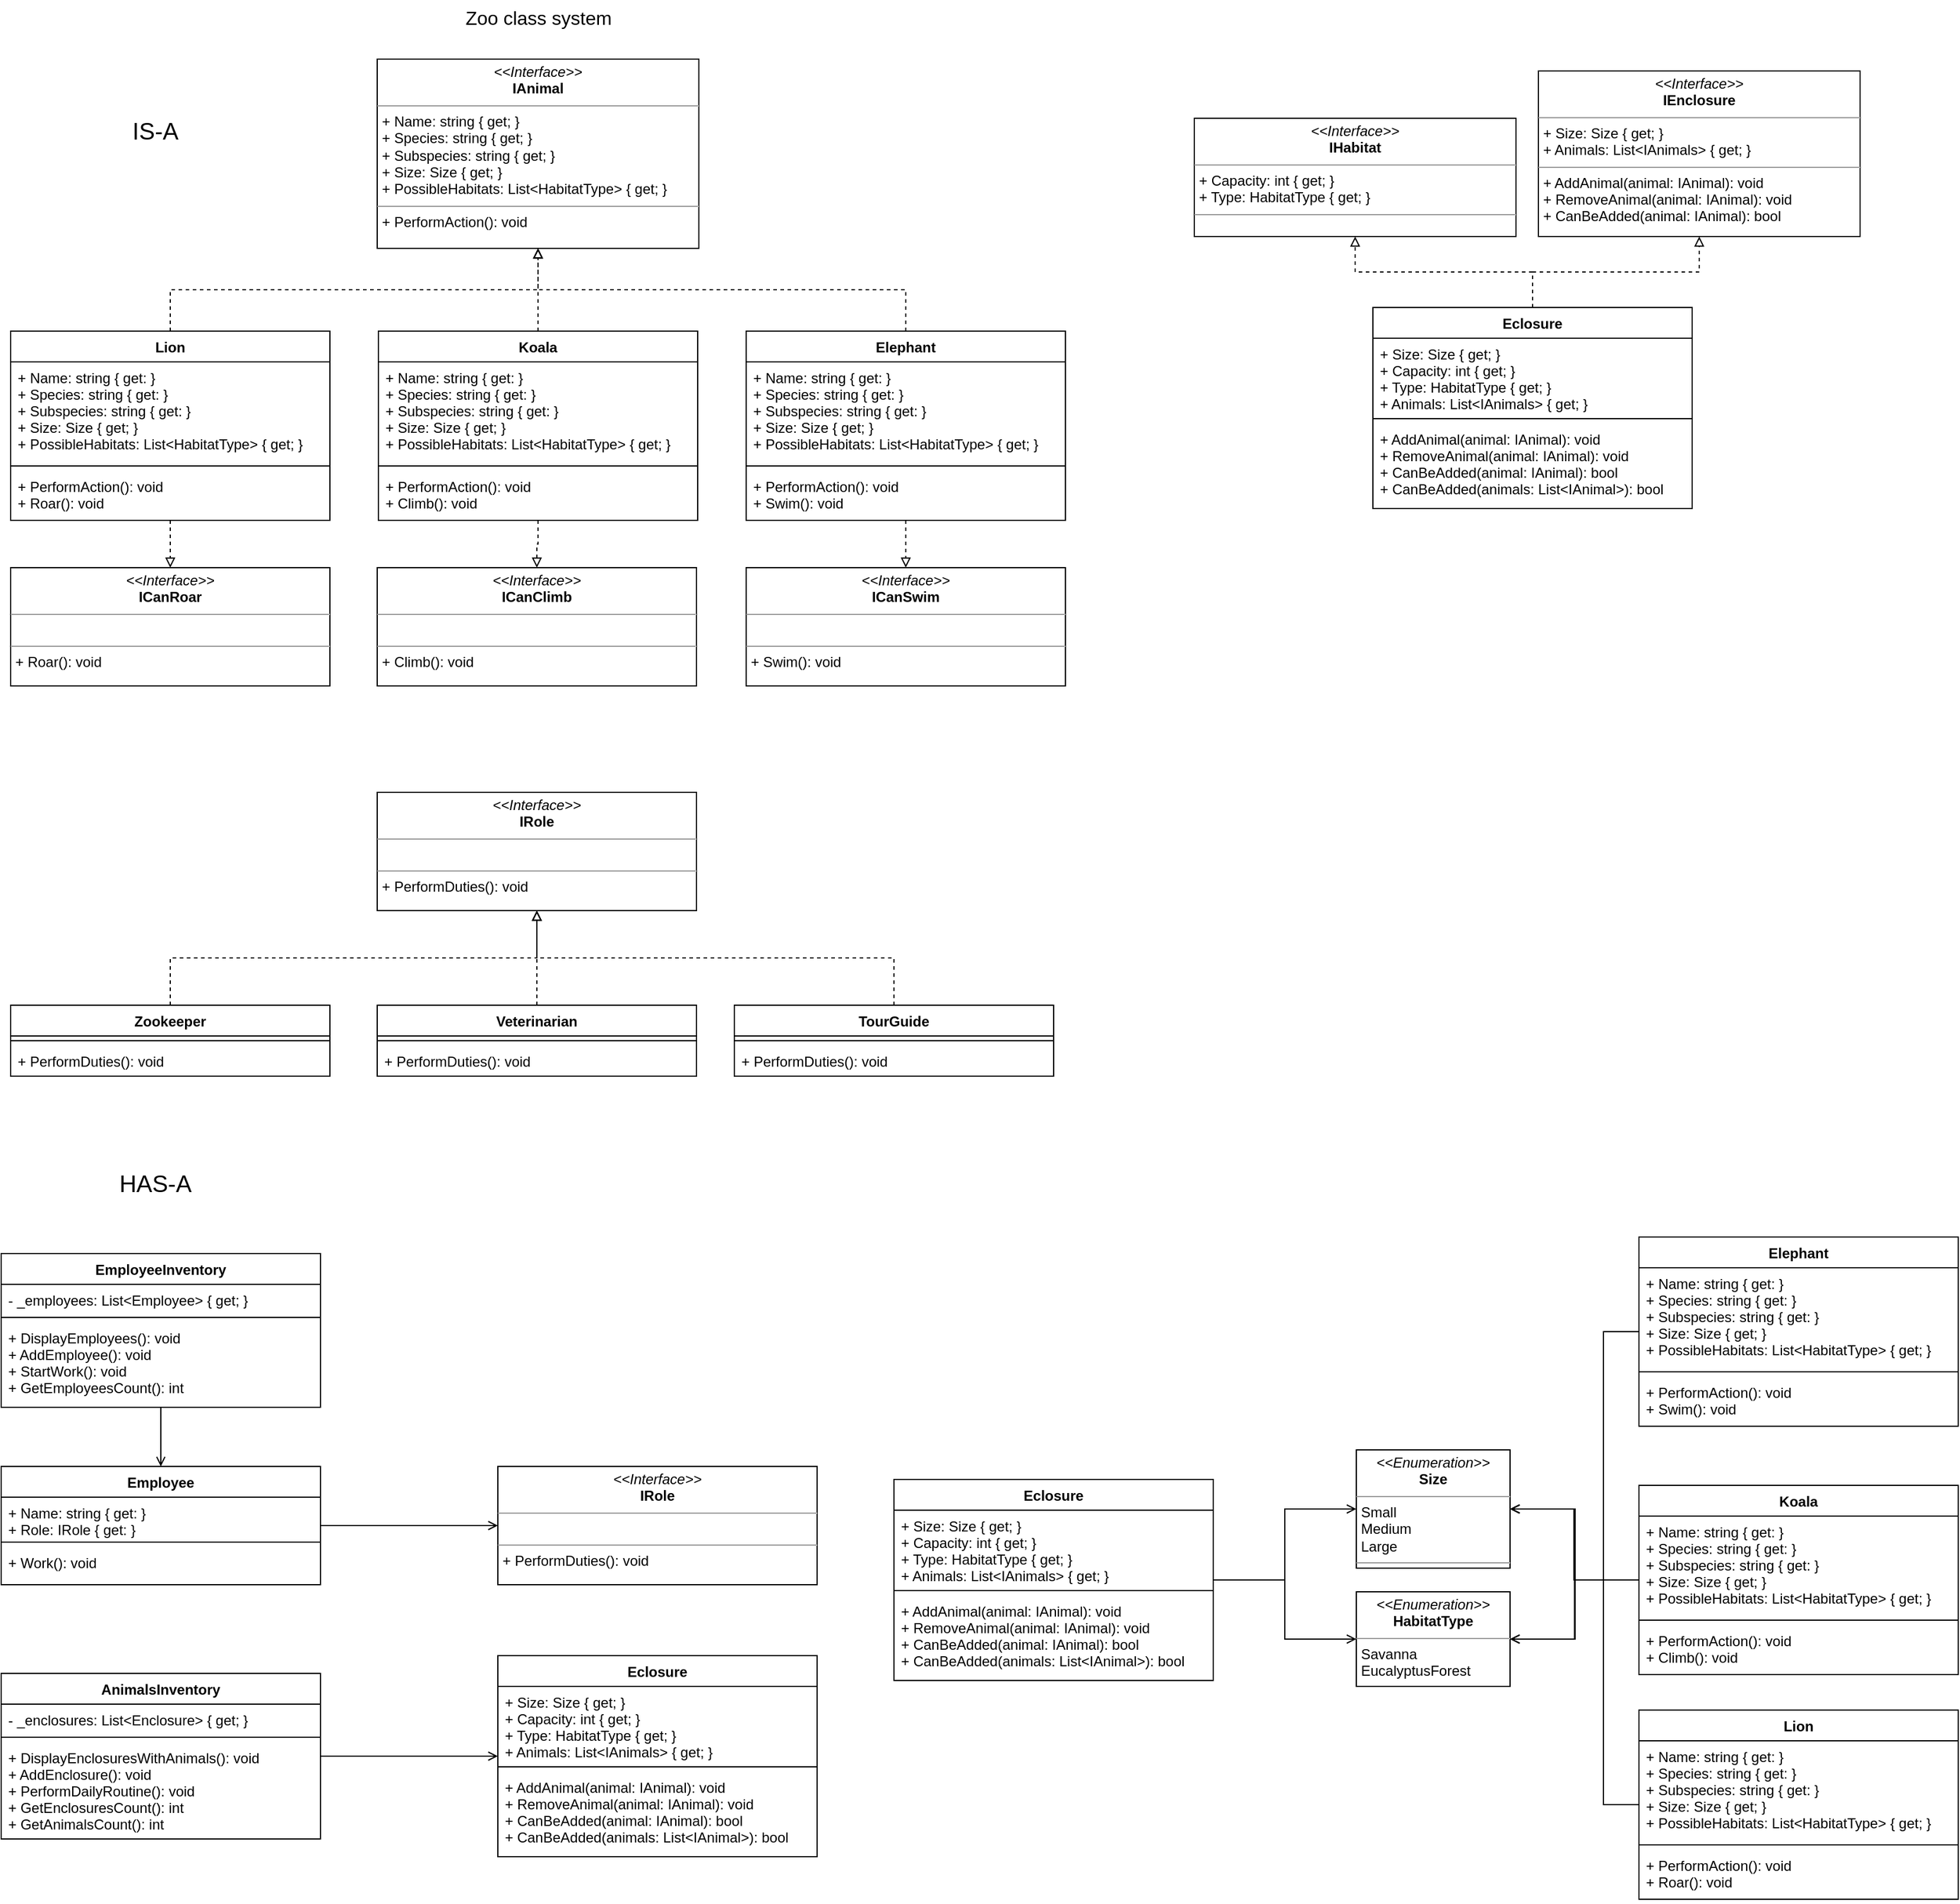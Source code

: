 <mxfile version="26.0.16">
  <diagram id="C5RBs43oDa-KdzZeNtuy" name="Page-1">
    <mxGraphModel dx="3452" dy="1325" grid="1" gridSize="10" guides="1" tooltips="1" connect="1" arrows="1" fold="1" page="1" pageScale="1" pageWidth="827" pageHeight="1169" math="0" shadow="0">
      <root>
        <mxCell id="WIyWlLk6GJQsqaUBKTNV-0" />
        <mxCell id="WIyWlLk6GJQsqaUBKTNV-1" parent="WIyWlLk6GJQsqaUBKTNV-0" />
        <mxCell id="RBNZUZu1qTLcvsmySgoI-0" value="&lt;p style=&quot;margin:0px;margin-top:4px;text-align:center;&quot;&gt;&lt;i&gt;&amp;lt;&amp;lt;Interface&amp;gt;&amp;gt;&lt;/i&gt;&lt;br&gt;&lt;b&gt;IAnimal&lt;/b&gt;&lt;/p&gt;&lt;hr size=&quot;1&quot;&gt;&lt;p style=&quot;margin:0px;margin-left:4px;&quot;&gt;+ Name: string { get; }&lt;br&gt;+ Species: string { get; }&lt;/p&gt;&lt;p style=&quot;margin:0px;margin-left:4px;&quot;&gt;+ Subspecies: string { get; }&lt;/p&gt;&lt;p style=&quot;margin:0px;margin-left:4px;&quot;&gt;+ Size: Size { get; }&lt;/p&gt;&lt;p style=&quot;margin:0px;margin-left:4px;&quot;&gt;+ PossibleHabitats: List&amp;lt;HabitatType&amp;gt; { get; }&lt;/p&gt;&lt;hr size=&quot;1&quot;&gt;&lt;p style=&quot;margin:0px;margin-left:4px;&quot;&gt;+ PerformAction(): void&lt;/p&gt;" style="verticalAlign=top;align=left;overflow=fill;fontSize=12;fontFamily=Helvetica;html=1;" parent="WIyWlLk6GJQsqaUBKTNV-1" vertex="1">
          <mxGeometry x="278" y="120" width="272" height="160" as="geometry" />
        </mxCell>
        <mxCell id="RBNZUZu1qTLcvsmySgoI-1" value="Zoo class system" style="text;html=1;align=center;verticalAlign=middle;resizable=0;points=[];autosize=1;strokeColor=none;fillColor=none;fontSize=16;" parent="WIyWlLk6GJQsqaUBKTNV-1" vertex="1">
          <mxGeometry x="339" y="70" width="150" height="30" as="geometry" />
        </mxCell>
        <mxCell id="RBNZUZu1qTLcvsmySgoI-24" style="edgeStyle=orthogonalEdgeStyle;rounded=0;orthogonalLoop=1;jettySize=auto;html=1;exitX=0.5;exitY=0;exitDx=0;exitDy=0;entryX=0.5;entryY=1;entryDx=0;entryDy=0;dashed=1;endArrow=block;endFill=0;" parent="WIyWlLk6GJQsqaUBKTNV-1" source="RBNZUZu1qTLcvsmySgoI-2" target="RBNZUZu1qTLcvsmySgoI-0" edge="1">
          <mxGeometry relative="1" as="geometry" />
        </mxCell>
        <mxCell id="RBNZUZu1qTLcvsmySgoI-28" style="edgeStyle=orthogonalEdgeStyle;rounded=0;orthogonalLoop=1;jettySize=auto;html=1;entryX=0.5;entryY=0;entryDx=0;entryDy=0;dashed=1;endArrow=block;endFill=0;" parent="WIyWlLk6GJQsqaUBKTNV-1" source="RBNZUZu1qTLcvsmySgoI-2" target="RBNZUZu1qTLcvsmySgoI-8" edge="1">
          <mxGeometry relative="1" as="geometry" />
        </mxCell>
        <mxCell id="RBNZUZu1qTLcvsmySgoI-2" value="Lion" style="swimlane;fontStyle=1;align=center;verticalAlign=top;childLayout=stackLayout;horizontal=1;startSize=26;horizontalStack=0;resizeParent=1;resizeParentMax=0;resizeLast=0;collapsible=1;marginBottom=0;fontSize=12;" parent="WIyWlLk6GJQsqaUBKTNV-1" vertex="1">
          <mxGeometry x="-32" y="350" width="270" height="160" as="geometry">
            <mxRectangle x="-60" y="370" width="140" height="30" as="alternateBounds" />
          </mxGeometry>
        </mxCell>
        <mxCell id="RBNZUZu1qTLcvsmySgoI-3" value="+ Name: string { get: }&#xa;+ Species: string { get: }&#xa;+ Subspecies: string { get: }&#xa;+ Size: Size { get; }&#xa;+ PossibleHabitats: List&lt;HabitatType&gt; { get; }" style="text;strokeColor=none;fillColor=none;align=left;verticalAlign=top;spacingLeft=4;spacingRight=4;overflow=hidden;rotatable=0;points=[[0,0.5],[1,0.5]];portConstraint=eastwest;fontSize=12;" parent="RBNZUZu1qTLcvsmySgoI-2" vertex="1">
          <mxGeometry y="26" width="270" height="84" as="geometry" />
        </mxCell>
        <mxCell id="RBNZUZu1qTLcvsmySgoI-6" value="" style="line;strokeWidth=1;fillColor=none;align=left;verticalAlign=middle;spacingTop=-1;spacingLeft=3;spacingRight=3;rotatable=0;labelPosition=right;points=[];portConstraint=eastwest;strokeColor=inherit;fontSize=16;" parent="RBNZUZu1qTLcvsmySgoI-2" vertex="1">
          <mxGeometry y="110" width="270" height="8" as="geometry" />
        </mxCell>
        <mxCell id="RBNZUZu1qTLcvsmySgoI-7" value="+ PerformAction(): void&#xa;+ Roar(): void" style="text;strokeColor=none;fillColor=none;align=left;verticalAlign=top;spacingLeft=4;spacingRight=4;overflow=hidden;rotatable=0;points=[[0,0.5],[1,0.5]];portConstraint=eastwest;fontSize=12;" parent="RBNZUZu1qTLcvsmySgoI-2" vertex="1">
          <mxGeometry y="118" width="270" height="42" as="geometry" />
        </mxCell>
        <mxCell id="RBNZUZu1qTLcvsmySgoI-8" value="&lt;p style=&quot;margin:0px;margin-top:4px;text-align:center;&quot;&gt;&lt;i&gt;&amp;lt;&amp;lt;Interface&amp;gt;&amp;gt;&lt;/i&gt;&lt;br&gt;&lt;b&gt;ICanRoar&lt;/b&gt;&lt;/p&gt;&lt;hr size=&quot;1&quot;&gt;&lt;br&gt;&lt;hr size=&quot;1&quot;&gt;&lt;p style=&quot;margin:0px;margin-left:4px;&quot;&gt;+ Roar(): void&lt;/p&gt;" style="verticalAlign=top;align=left;overflow=fill;fontSize=12;fontFamily=Helvetica;html=1;" parent="WIyWlLk6GJQsqaUBKTNV-1" vertex="1">
          <mxGeometry x="-32" y="550" width="270" height="100" as="geometry" />
        </mxCell>
        <mxCell id="RBNZUZu1qTLcvsmySgoI-25" style="edgeStyle=orthogonalEdgeStyle;rounded=0;orthogonalLoop=1;jettySize=auto;html=1;exitX=0.5;exitY=0;exitDx=0;exitDy=0;dashed=1;endArrow=block;endFill=0;entryX=0.5;entryY=1;entryDx=0;entryDy=0;" parent="WIyWlLk6GJQsqaUBKTNV-1" source="RBNZUZu1qTLcvsmySgoI-14" target="RBNZUZu1qTLcvsmySgoI-0" edge="1">
          <mxGeometry relative="1" as="geometry">
            <mxPoint x="430" y="290" as="targetPoint" />
          </mxGeometry>
        </mxCell>
        <mxCell id="RBNZUZu1qTLcvsmySgoI-29" value="" style="edgeStyle=orthogonalEdgeStyle;rounded=0;orthogonalLoop=1;jettySize=auto;html=1;dashed=1;endArrow=block;endFill=0;" parent="WIyWlLk6GJQsqaUBKTNV-1" source="RBNZUZu1qTLcvsmySgoI-14" target="RBNZUZu1qTLcvsmySgoI-22" edge="1">
          <mxGeometry relative="1" as="geometry" />
        </mxCell>
        <mxCell id="RBNZUZu1qTLcvsmySgoI-14" value="Koala" style="swimlane;fontStyle=1;align=center;verticalAlign=top;childLayout=stackLayout;horizontal=1;startSize=26;horizontalStack=0;resizeParent=1;resizeParentMax=0;resizeLast=0;collapsible=1;marginBottom=0;fontSize=12;" parent="WIyWlLk6GJQsqaUBKTNV-1" vertex="1">
          <mxGeometry x="279" y="350" width="270" height="160" as="geometry">
            <mxRectangle x="-60" y="370" width="140" height="30" as="alternateBounds" />
          </mxGeometry>
        </mxCell>
        <mxCell id="RBNZUZu1qTLcvsmySgoI-15" value="+ Name: string { get: }&#xa;+ Species: string { get: }&#xa;+ Subspecies: string { get: }&#xa;+ Size: Size { get; }&#xa;+ PossibleHabitats: List&lt;HabitatType&gt; { get; }" style="text;strokeColor=none;fillColor=none;align=left;verticalAlign=top;spacingLeft=4;spacingRight=4;overflow=hidden;rotatable=0;points=[[0,0.5],[1,0.5]];portConstraint=eastwest;fontSize=12;" parent="RBNZUZu1qTLcvsmySgoI-14" vertex="1">
          <mxGeometry y="26" width="270" height="84" as="geometry" />
        </mxCell>
        <mxCell id="RBNZUZu1qTLcvsmySgoI-16" value="" style="line;strokeWidth=1;fillColor=none;align=left;verticalAlign=middle;spacingTop=-1;spacingLeft=3;spacingRight=3;rotatable=0;labelPosition=right;points=[];portConstraint=eastwest;strokeColor=inherit;fontSize=16;" parent="RBNZUZu1qTLcvsmySgoI-14" vertex="1">
          <mxGeometry y="110" width="270" height="8" as="geometry" />
        </mxCell>
        <mxCell id="RBNZUZu1qTLcvsmySgoI-17" value="+ PerformAction(): void&#xa;+ Climb(): void" style="text;strokeColor=none;fillColor=none;align=left;verticalAlign=top;spacingLeft=4;spacingRight=4;overflow=hidden;rotatable=0;points=[[0,0.5],[1,0.5]];portConstraint=eastwest;fontSize=12;" parent="RBNZUZu1qTLcvsmySgoI-14" vertex="1">
          <mxGeometry y="118" width="270" height="42" as="geometry" />
        </mxCell>
        <mxCell id="RBNZUZu1qTLcvsmySgoI-26" style="edgeStyle=orthogonalEdgeStyle;rounded=0;orthogonalLoop=1;jettySize=auto;html=1;exitX=0.5;exitY=0;exitDx=0;exitDy=0;entryX=0.5;entryY=1;entryDx=0;entryDy=0;dashed=1;endArrow=block;endFill=0;" parent="WIyWlLk6GJQsqaUBKTNV-1" source="RBNZUZu1qTLcvsmySgoI-18" target="RBNZUZu1qTLcvsmySgoI-0" edge="1">
          <mxGeometry relative="1" as="geometry" />
        </mxCell>
        <mxCell id="RBNZUZu1qTLcvsmySgoI-30" value="" style="edgeStyle=orthogonalEdgeStyle;rounded=0;orthogonalLoop=1;jettySize=auto;html=1;dashed=1;endArrow=block;endFill=0;" parent="WIyWlLk6GJQsqaUBKTNV-1" source="RBNZUZu1qTLcvsmySgoI-18" target="RBNZUZu1qTLcvsmySgoI-23" edge="1">
          <mxGeometry relative="1" as="geometry" />
        </mxCell>
        <mxCell id="RBNZUZu1qTLcvsmySgoI-18" value="Elephant" style="swimlane;fontStyle=1;align=center;verticalAlign=top;childLayout=stackLayout;horizontal=1;startSize=26;horizontalStack=0;resizeParent=1;resizeParentMax=0;resizeLast=0;collapsible=1;marginBottom=0;fontSize=12;" parent="WIyWlLk6GJQsqaUBKTNV-1" vertex="1">
          <mxGeometry x="590" y="350" width="270" height="160" as="geometry">
            <mxRectangle x="-60" y="370" width="140" height="30" as="alternateBounds" />
          </mxGeometry>
        </mxCell>
        <mxCell id="RBNZUZu1qTLcvsmySgoI-19" value="+ Name: string { get: }&#xa;+ Species: string { get: }&#xa;+ Subspecies: string { get: }&#xa;+ Size: Size { get; }&#xa;+ PossibleHabitats: List&lt;HabitatType&gt; { get; }" style="text;strokeColor=none;fillColor=none;align=left;verticalAlign=top;spacingLeft=4;spacingRight=4;overflow=hidden;rotatable=0;points=[[0,0.5],[1,0.5]];portConstraint=eastwest;fontSize=12;" parent="RBNZUZu1qTLcvsmySgoI-18" vertex="1">
          <mxGeometry y="26" width="270" height="84" as="geometry" />
        </mxCell>
        <mxCell id="RBNZUZu1qTLcvsmySgoI-20" value="" style="line;strokeWidth=1;fillColor=none;align=left;verticalAlign=middle;spacingTop=-1;spacingLeft=3;spacingRight=3;rotatable=0;labelPosition=right;points=[];portConstraint=eastwest;strokeColor=inherit;fontSize=16;" parent="RBNZUZu1qTLcvsmySgoI-18" vertex="1">
          <mxGeometry y="110" width="270" height="8" as="geometry" />
        </mxCell>
        <mxCell id="RBNZUZu1qTLcvsmySgoI-21" value="+ PerformAction(): void&#xa;+ Swim(): void" style="text;strokeColor=none;fillColor=none;align=left;verticalAlign=top;spacingLeft=4;spacingRight=4;overflow=hidden;rotatable=0;points=[[0,0.5],[1,0.5]];portConstraint=eastwest;fontSize=12;" parent="RBNZUZu1qTLcvsmySgoI-18" vertex="1">
          <mxGeometry y="118" width="270" height="42" as="geometry" />
        </mxCell>
        <mxCell id="RBNZUZu1qTLcvsmySgoI-22" value="&lt;p style=&quot;margin:0px;margin-top:4px;text-align:center;&quot;&gt;&lt;i&gt;&amp;lt;&amp;lt;Interface&amp;gt;&amp;gt;&lt;/i&gt;&lt;br&gt;&lt;b&gt;ICanClimb&lt;/b&gt;&lt;/p&gt;&lt;hr size=&quot;1&quot;&gt;&lt;br&gt;&lt;hr size=&quot;1&quot;&gt;&lt;p style=&quot;margin:0px;margin-left:4px;&quot;&gt;+ Climb(): void&lt;/p&gt;" style="verticalAlign=top;align=left;overflow=fill;fontSize=12;fontFamily=Helvetica;html=1;" parent="WIyWlLk6GJQsqaUBKTNV-1" vertex="1">
          <mxGeometry x="278" y="550" width="270" height="100" as="geometry" />
        </mxCell>
        <mxCell id="RBNZUZu1qTLcvsmySgoI-23" value="&lt;p style=&quot;margin:0px;margin-top:4px;text-align:center;&quot;&gt;&lt;i&gt;&amp;lt;&amp;lt;Interface&amp;gt;&amp;gt;&lt;/i&gt;&lt;br&gt;&lt;b&gt;ICanSwim&lt;/b&gt;&lt;/p&gt;&lt;hr size=&quot;1&quot;&gt;&lt;br&gt;&lt;hr size=&quot;1&quot;&gt;&lt;p style=&quot;margin:0px;margin-left:4px;&quot;&gt;+ Swim(): void&lt;/p&gt;" style="verticalAlign=top;align=left;overflow=fill;fontSize=12;fontFamily=Helvetica;html=1;" parent="WIyWlLk6GJQsqaUBKTNV-1" vertex="1">
          <mxGeometry x="590" y="550" width="270" height="100" as="geometry" />
        </mxCell>
        <mxCell id="Mq6PJtKbA5gdg-e5S48_-0" value="&lt;p style=&quot;margin:0px;margin-top:4px;text-align:center;&quot;&gt;&lt;i&gt;&amp;lt;&amp;lt;Interface&amp;gt;&amp;gt;&lt;/i&gt;&lt;br&gt;&lt;b&gt;IEnclosure&lt;/b&gt;&lt;/p&gt;&lt;hr size=&quot;1&quot;&gt;&lt;p style=&quot;margin:0px;margin-left:4px;&quot;&gt;+ Size: Size { get; }&lt;/p&gt;&lt;p style=&quot;margin:0px;margin-left:4px;&quot;&gt;+ Animals: List&amp;lt;IAnimals&amp;gt; { get; }&lt;/p&gt;&lt;hr size=&quot;1&quot;&gt;&lt;p style=&quot;margin:0px;margin-left:4px;&quot;&gt;+ AddAnimal(animal: IAnimal): void&lt;/p&gt;&lt;p style=&quot;margin:0px;margin-left:4px;&quot;&gt;+ RemoveAnimal(animal: IAnimal): void&lt;/p&gt;&lt;p style=&quot;margin:0px;margin-left:4px;&quot;&gt;+ CanBeAdded(animal: IAnimal): bool&lt;/p&gt;" style="verticalAlign=top;align=left;overflow=fill;fontSize=12;fontFamily=Helvetica;html=1;" vertex="1" parent="WIyWlLk6GJQsqaUBKTNV-1">
          <mxGeometry x="1260" y="130" width="272" height="140" as="geometry" />
        </mxCell>
        <mxCell id="Mq6PJtKbA5gdg-e5S48_-1" value="&lt;p style=&quot;margin:0px;margin-top:4px;text-align:center;&quot;&gt;&lt;i&gt;&amp;lt;&amp;lt;Interface&amp;gt;&amp;gt;&lt;/i&gt;&lt;br&gt;&lt;b&gt;IHabitat&lt;/b&gt;&lt;/p&gt;&lt;hr size=&quot;1&quot;&gt;&lt;p style=&quot;margin:0px;margin-left:4px;&quot;&gt;+ Capacity: int { get; }&lt;/p&gt;&lt;p style=&quot;margin:0px;margin-left:4px;&quot;&gt;+ Type: HabitatType { get; }&lt;/p&gt;&lt;hr size=&quot;1&quot;&gt;" style="verticalAlign=top;align=left;overflow=fill;fontSize=12;fontFamily=Helvetica;html=1;" vertex="1" parent="WIyWlLk6GJQsqaUBKTNV-1">
          <mxGeometry x="969" y="170" width="272" height="100" as="geometry" />
        </mxCell>
        <mxCell id="Mq6PJtKbA5gdg-e5S48_-6" style="edgeStyle=orthogonalEdgeStyle;rounded=0;orthogonalLoop=1;jettySize=auto;html=1;exitX=0.5;exitY=0;exitDx=0;exitDy=0;entryX=0.5;entryY=1;entryDx=0;entryDy=0;dashed=1;endArrow=block;endFill=0;" edge="1" parent="WIyWlLk6GJQsqaUBKTNV-1" source="Mq6PJtKbA5gdg-e5S48_-2" target="Mq6PJtKbA5gdg-e5S48_-0">
          <mxGeometry relative="1" as="geometry" />
        </mxCell>
        <mxCell id="Mq6PJtKbA5gdg-e5S48_-7" style="edgeStyle=orthogonalEdgeStyle;rounded=0;orthogonalLoop=1;jettySize=auto;html=1;exitX=0.5;exitY=0;exitDx=0;exitDy=0;entryX=0.5;entryY=1;entryDx=0;entryDy=0;dashed=1;endArrow=block;endFill=0;" edge="1" parent="WIyWlLk6GJQsqaUBKTNV-1" source="Mq6PJtKbA5gdg-e5S48_-2" target="Mq6PJtKbA5gdg-e5S48_-1">
          <mxGeometry relative="1" as="geometry">
            <Array as="points">
              <mxPoint x="1255" y="300" />
              <mxPoint x="1105" y="300" />
            </Array>
          </mxGeometry>
        </mxCell>
        <mxCell id="Mq6PJtKbA5gdg-e5S48_-2" value="Eclosure" style="swimlane;fontStyle=1;align=center;verticalAlign=top;childLayout=stackLayout;horizontal=1;startSize=26;horizontalStack=0;resizeParent=1;resizeParentMax=0;resizeLast=0;collapsible=1;marginBottom=0;fontSize=12;" vertex="1" parent="WIyWlLk6GJQsqaUBKTNV-1">
          <mxGeometry x="1120" y="330" width="270" height="170" as="geometry">
            <mxRectangle x="-60" y="370" width="140" height="30" as="alternateBounds" />
          </mxGeometry>
        </mxCell>
        <mxCell id="Mq6PJtKbA5gdg-e5S48_-3" value="+ Size: Size { get; }&#xa;+ Capacity: int { get; }&#xa;+ Type: HabitatType { get; }&#xa;+ Animals: List&lt;IAnimals&gt; { get; }" style="text;strokeColor=none;fillColor=none;align=left;verticalAlign=top;spacingLeft=4;spacingRight=4;overflow=hidden;rotatable=0;points=[[0,0.5],[1,0.5]];portConstraint=eastwest;fontSize=12;" vertex="1" parent="Mq6PJtKbA5gdg-e5S48_-2">
          <mxGeometry y="26" width="270" height="64" as="geometry" />
        </mxCell>
        <mxCell id="Mq6PJtKbA5gdg-e5S48_-4" value="" style="line;strokeWidth=1;fillColor=none;align=left;verticalAlign=middle;spacingTop=-1;spacingLeft=3;spacingRight=3;rotatable=0;labelPosition=right;points=[];portConstraint=eastwest;strokeColor=inherit;fontSize=16;" vertex="1" parent="Mq6PJtKbA5gdg-e5S48_-2">
          <mxGeometry y="90" width="270" height="8" as="geometry" />
        </mxCell>
        <mxCell id="Mq6PJtKbA5gdg-e5S48_-5" value="+ AddAnimal(animal: IAnimal): void&#xa;+ RemoveAnimal(animal: IAnimal): void&#xa;+ CanBeAdded(animal: IAnimal): bool&#xa;+ CanBeAdded(animals: List&lt;IAnimal&gt;): bool" style="text;strokeColor=none;fillColor=none;align=left;verticalAlign=top;spacingLeft=4;spacingRight=4;overflow=hidden;rotatable=0;points=[[0,0.5],[1,0.5]];portConstraint=eastwest;fontSize=12;" vertex="1" parent="Mq6PJtKbA5gdg-e5S48_-2">
          <mxGeometry y="98" width="270" height="72" as="geometry" />
        </mxCell>
        <mxCell id="Mq6PJtKbA5gdg-e5S48_-8" value="&lt;p style=&quot;margin:0px;margin-top:4px;text-align:center;&quot;&gt;&lt;i&gt;&amp;lt;&amp;lt;Interface&amp;gt;&amp;gt;&lt;/i&gt;&lt;br&gt;&lt;b&gt;IRole&lt;/b&gt;&lt;/p&gt;&lt;hr size=&quot;1&quot;&gt;&lt;br&gt;&lt;hr size=&quot;1&quot;&gt;&lt;p style=&quot;margin:0px;margin-left:4px;&quot;&gt;+ PerformDuties(): void&lt;/p&gt;" style="verticalAlign=top;align=left;overflow=fill;fontSize=12;fontFamily=Helvetica;html=1;" vertex="1" parent="WIyWlLk6GJQsqaUBKTNV-1">
          <mxGeometry x="278" y="740" width="270" height="100" as="geometry" />
        </mxCell>
        <mxCell id="Mq6PJtKbA5gdg-e5S48_-26" style="edgeStyle=orthogonalEdgeStyle;rounded=0;orthogonalLoop=1;jettySize=auto;html=1;exitX=0.5;exitY=0;exitDx=0;exitDy=0;entryX=0.5;entryY=1;entryDx=0;entryDy=0;dashed=1;endArrow=block;endFill=0;" edge="1" parent="WIyWlLk6GJQsqaUBKTNV-1" source="Mq6PJtKbA5gdg-e5S48_-14" target="Mq6PJtKbA5gdg-e5S48_-8">
          <mxGeometry relative="1" as="geometry" />
        </mxCell>
        <mxCell id="Mq6PJtKbA5gdg-e5S48_-14" value="Zookeeper" style="swimlane;fontStyle=1;align=center;verticalAlign=top;childLayout=stackLayout;horizontal=1;startSize=26;horizontalStack=0;resizeParent=1;resizeParentMax=0;resizeLast=0;collapsible=1;marginBottom=0;fontSize=12;" vertex="1" parent="WIyWlLk6GJQsqaUBKTNV-1">
          <mxGeometry x="-32" y="920" width="270" height="60" as="geometry">
            <mxRectangle x="-60" y="370" width="140" height="30" as="alternateBounds" />
          </mxGeometry>
        </mxCell>
        <mxCell id="Mq6PJtKbA5gdg-e5S48_-16" value="" style="line;strokeWidth=1;fillColor=none;align=left;verticalAlign=middle;spacingTop=-1;spacingLeft=3;spacingRight=3;rotatable=0;labelPosition=right;points=[];portConstraint=eastwest;strokeColor=inherit;fontSize=16;" vertex="1" parent="Mq6PJtKbA5gdg-e5S48_-14">
          <mxGeometry y="26" width="270" height="8" as="geometry" />
        </mxCell>
        <mxCell id="Mq6PJtKbA5gdg-e5S48_-17" value="+ PerformDuties(): void" style="text;strokeColor=none;fillColor=none;align=left;verticalAlign=top;spacingLeft=4;spacingRight=4;overflow=hidden;rotatable=0;points=[[0,0.5],[1,0.5]];portConstraint=eastwest;fontSize=12;" vertex="1" parent="Mq6PJtKbA5gdg-e5S48_-14">
          <mxGeometry y="34" width="270" height="26" as="geometry" />
        </mxCell>
        <mxCell id="Mq6PJtKbA5gdg-e5S48_-24" style="edgeStyle=orthogonalEdgeStyle;rounded=0;orthogonalLoop=1;jettySize=auto;html=1;exitX=0.5;exitY=0;exitDx=0;exitDy=0;entryX=0.5;entryY=1;entryDx=0;entryDy=0;dashed=1;endArrow=block;endFill=0;" edge="1" parent="WIyWlLk6GJQsqaUBKTNV-1" source="Mq6PJtKbA5gdg-e5S48_-18" target="Mq6PJtKbA5gdg-e5S48_-8">
          <mxGeometry relative="1" as="geometry" />
        </mxCell>
        <mxCell id="Mq6PJtKbA5gdg-e5S48_-18" value="Veterinarian" style="swimlane;fontStyle=1;align=center;verticalAlign=top;childLayout=stackLayout;horizontal=1;startSize=26;horizontalStack=0;resizeParent=1;resizeParentMax=0;resizeLast=0;collapsible=1;marginBottom=0;fontSize=12;" vertex="1" parent="WIyWlLk6GJQsqaUBKTNV-1">
          <mxGeometry x="278" y="920" width="270" height="60" as="geometry">
            <mxRectangle x="-60" y="370" width="140" height="30" as="alternateBounds" />
          </mxGeometry>
        </mxCell>
        <mxCell id="Mq6PJtKbA5gdg-e5S48_-19" value="" style="line;strokeWidth=1;fillColor=none;align=left;verticalAlign=middle;spacingTop=-1;spacingLeft=3;spacingRight=3;rotatable=0;labelPosition=right;points=[];portConstraint=eastwest;strokeColor=inherit;fontSize=16;" vertex="1" parent="Mq6PJtKbA5gdg-e5S48_-18">
          <mxGeometry y="26" width="270" height="8" as="geometry" />
        </mxCell>
        <mxCell id="Mq6PJtKbA5gdg-e5S48_-20" value="+ PerformDuties(): void" style="text;strokeColor=none;fillColor=none;align=left;verticalAlign=top;spacingLeft=4;spacingRight=4;overflow=hidden;rotatable=0;points=[[0,0.5],[1,0.5]];portConstraint=eastwest;fontSize=12;" vertex="1" parent="Mq6PJtKbA5gdg-e5S48_-18">
          <mxGeometry y="34" width="270" height="26" as="geometry" />
        </mxCell>
        <mxCell id="Mq6PJtKbA5gdg-e5S48_-25" style="edgeStyle=orthogonalEdgeStyle;rounded=0;orthogonalLoop=1;jettySize=auto;html=1;exitX=0.5;exitY=0;exitDx=0;exitDy=0;entryX=0.5;entryY=1;entryDx=0;entryDy=0;dashed=1;endArrow=block;endFill=0;" edge="1" parent="WIyWlLk6GJQsqaUBKTNV-1" source="Mq6PJtKbA5gdg-e5S48_-21" target="Mq6PJtKbA5gdg-e5S48_-8">
          <mxGeometry relative="1" as="geometry" />
        </mxCell>
        <mxCell id="Mq6PJtKbA5gdg-e5S48_-21" value="TourGuide" style="swimlane;fontStyle=1;align=center;verticalAlign=top;childLayout=stackLayout;horizontal=1;startSize=26;horizontalStack=0;resizeParent=1;resizeParentMax=0;resizeLast=0;collapsible=1;marginBottom=0;fontSize=12;" vertex="1" parent="WIyWlLk6GJQsqaUBKTNV-1">
          <mxGeometry x="580" y="920" width="270" height="60" as="geometry">
            <mxRectangle x="-60" y="370" width="140" height="30" as="alternateBounds" />
          </mxGeometry>
        </mxCell>
        <mxCell id="Mq6PJtKbA5gdg-e5S48_-22" value="" style="line;strokeWidth=1;fillColor=none;align=left;verticalAlign=middle;spacingTop=-1;spacingLeft=3;spacingRight=3;rotatable=0;labelPosition=right;points=[];portConstraint=eastwest;strokeColor=inherit;fontSize=16;" vertex="1" parent="Mq6PJtKbA5gdg-e5S48_-21">
          <mxGeometry y="26" width="270" height="8" as="geometry" />
        </mxCell>
        <mxCell id="Mq6PJtKbA5gdg-e5S48_-23" value="+ PerformDuties(): void" style="text;strokeColor=none;fillColor=none;align=left;verticalAlign=top;spacingLeft=4;spacingRight=4;overflow=hidden;rotatable=0;points=[[0,0.5],[1,0.5]];portConstraint=eastwest;fontSize=12;" vertex="1" parent="Mq6PJtKbA5gdg-e5S48_-21">
          <mxGeometry y="34" width="270" height="26" as="geometry" />
        </mxCell>
        <mxCell id="Mq6PJtKbA5gdg-e5S48_-36" style="edgeStyle=orthogonalEdgeStyle;rounded=0;orthogonalLoop=1;jettySize=auto;html=1;entryX=0;entryY=0.5;entryDx=0;entryDy=0;endArrow=open;endFill=0;" edge="1" parent="WIyWlLk6GJQsqaUBKTNV-1" source="Mq6PJtKbA5gdg-e5S48_-28" target="Mq6PJtKbA5gdg-e5S48_-34">
          <mxGeometry relative="1" as="geometry" />
        </mxCell>
        <mxCell id="Mq6PJtKbA5gdg-e5S48_-28" value="Employee" style="swimlane;fontStyle=1;align=center;verticalAlign=top;childLayout=stackLayout;horizontal=1;startSize=26;horizontalStack=0;resizeParent=1;resizeParentMax=0;resizeLast=0;collapsible=1;marginBottom=0;fontSize=12;" vertex="1" parent="WIyWlLk6GJQsqaUBKTNV-1">
          <mxGeometry x="-40" y="1310" width="270" height="100" as="geometry">
            <mxRectangle x="-60" y="370" width="140" height="30" as="alternateBounds" />
          </mxGeometry>
        </mxCell>
        <mxCell id="Mq6PJtKbA5gdg-e5S48_-29" value="+ Name: string { get: }&#xa;+ Role: IRole { get: }&#xa;" style="text;strokeColor=none;fillColor=none;align=left;verticalAlign=top;spacingLeft=4;spacingRight=4;overflow=hidden;rotatable=0;points=[[0,0.5],[1,0.5]];portConstraint=eastwest;fontSize=12;" vertex="1" parent="Mq6PJtKbA5gdg-e5S48_-28">
          <mxGeometry y="26" width="270" height="34" as="geometry" />
        </mxCell>
        <mxCell id="Mq6PJtKbA5gdg-e5S48_-30" value="" style="line;strokeWidth=1;fillColor=none;align=left;verticalAlign=middle;spacingTop=-1;spacingLeft=3;spacingRight=3;rotatable=0;labelPosition=right;points=[];portConstraint=eastwest;strokeColor=inherit;fontSize=16;" vertex="1" parent="Mq6PJtKbA5gdg-e5S48_-28">
          <mxGeometry y="60" width="270" height="8" as="geometry" />
        </mxCell>
        <mxCell id="Mq6PJtKbA5gdg-e5S48_-31" value="+ Work(): void" style="text;strokeColor=none;fillColor=none;align=left;verticalAlign=top;spacingLeft=4;spacingRight=4;overflow=hidden;rotatable=0;points=[[0,0.5],[1,0.5]];portConstraint=eastwest;fontSize=12;" vertex="1" parent="Mq6PJtKbA5gdg-e5S48_-28">
          <mxGeometry y="68" width="270" height="32" as="geometry" />
        </mxCell>
        <mxCell id="Mq6PJtKbA5gdg-e5S48_-32" value="&lt;font style=&quot;font-size: 20px;&quot;&gt;IS-A&lt;/font&gt;" style="text;html=1;align=center;verticalAlign=middle;resizable=0;points=[];autosize=1;strokeColor=none;fillColor=none;" vertex="1" parent="WIyWlLk6GJQsqaUBKTNV-1">
          <mxGeometry x="60" y="160" width="60" height="40" as="geometry" />
        </mxCell>
        <mxCell id="Mq6PJtKbA5gdg-e5S48_-33" value="&lt;font style=&quot;font-size: 20px;&quot;&gt;HAS-A&lt;/font&gt;" style="text;html=1;align=center;verticalAlign=middle;resizable=0;points=[];autosize=1;strokeColor=none;fillColor=none;" vertex="1" parent="WIyWlLk6GJQsqaUBKTNV-1">
          <mxGeometry x="50" y="1050" width="80" height="40" as="geometry" />
        </mxCell>
        <mxCell id="Mq6PJtKbA5gdg-e5S48_-34" value="&lt;p style=&quot;margin:0px;margin-top:4px;text-align:center;&quot;&gt;&lt;i&gt;&amp;lt;&amp;lt;Interface&amp;gt;&amp;gt;&lt;/i&gt;&lt;br&gt;&lt;b&gt;IRole&lt;/b&gt;&lt;/p&gt;&lt;hr size=&quot;1&quot;&gt;&lt;br&gt;&lt;hr size=&quot;1&quot;&gt;&lt;p style=&quot;margin:0px;margin-left:4px;&quot;&gt;+ PerformDuties(): void&lt;/p&gt;" style="verticalAlign=top;align=left;overflow=fill;fontSize=12;fontFamily=Helvetica;html=1;" vertex="1" parent="WIyWlLk6GJQsqaUBKTNV-1">
          <mxGeometry x="380" y="1310" width="270" height="100" as="geometry" />
        </mxCell>
        <mxCell id="Mq6PJtKbA5gdg-e5S48_-37" value="AnimalsInventory" style="swimlane;fontStyle=1;align=center;verticalAlign=top;childLayout=stackLayout;horizontal=1;startSize=26;horizontalStack=0;resizeParent=1;resizeParentMax=0;resizeLast=0;collapsible=1;marginBottom=0;fontSize=12;" vertex="1" parent="WIyWlLk6GJQsqaUBKTNV-1">
          <mxGeometry x="-40" y="1485" width="270" height="140" as="geometry">
            <mxRectangle x="-60" y="370" width="140" height="30" as="alternateBounds" />
          </mxGeometry>
        </mxCell>
        <mxCell id="Mq6PJtKbA5gdg-e5S48_-38" value="- _enclosures: List&lt;Enclosure&gt; { get; }" style="text;strokeColor=none;fillColor=none;align=left;verticalAlign=top;spacingLeft=4;spacingRight=4;overflow=hidden;rotatable=0;points=[[0,0.5],[1,0.5]];portConstraint=eastwest;fontSize=12;" vertex="1" parent="Mq6PJtKbA5gdg-e5S48_-37">
          <mxGeometry y="26" width="270" height="24" as="geometry" />
        </mxCell>
        <mxCell id="Mq6PJtKbA5gdg-e5S48_-39" value="" style="line;strokeWidth=1;fillColor=none;align=left;verticalAlign=middle;spacingTop=-1;spacingLeft=3;spacingRight=3;rotatable=0;labelPosition=right;points=[];portConstraint=eastwest;strokeColor=inherit;fontSize=16;" vertex="1" parent="Mq6PJtKbA5gdg-e5S48_-37">
          <mxGeometry y="50" width="270" height="8" as="geometry" />
        </mxCell>
        <mxCell id="Mq6PJtKbA5gdg-e5S48_-40" value="+ DisplayEnclosuresWithAnimals(): void&#xa;+ AddEnclosure(): void&#xa;+ PerformDailyRoutine(): void&#xa;+ GetEnclosuresCount(): int&#xa;+ GetAnimalsCount(): int" style="text;strokeColor=none;fillColor=none;align=left;verticalAlign=top;spacingLeft=4;spacingRight=4;overflow=hidden;rotatable=0;points=[[0,0.5],[1,0.5]];portConstraint=eastwest;fontSize=12;" vertex="1" parent="Mq6PJtKbA5gdg-e5S48_-37">
          <mxGeometry y="58" width="270" height="82" as="geometry" />
        </mxCell>
        <mxCell id="Mq6PJtKbA5gdg-e5S48_-51" style="edgeStyle=orthogonalEdgeStyle;rounded=0;orthogonalLoop=1;jettySize=auto;html=1;exitX=0.5;exitY=1;exitDx=0;exitDy=0;entryX=0.5;entryY=0;entryDx=0;entryDy=0;endArrow=open;endFill=0;" edge="1" parent="WIyWlLk6GJQsqaUBKTNV-1" source="Mq6PJtKbA5gdg-e5S48_-41" target="Mq6PJtKbA5gdg-e5S48_-28">
          <mxGeometry relative="1" as="geometry" />
        </mxCell>
        <mxCell id="Mq6PJtKbA5gdg-e5S48_-41" value="EmployeeInventory" style="swimlane;fontStyle=1;align=center;verticalAlign=top;childLayout=stackLayout;horizontal=1;startSize=26;horizontalStack=0;resizeParent=1;resizeParentMax=0;resizeLast=0;collapsible=1;marginBottom=0;fontSize=12;" vertex="1" parent="WIyWlLk6GJQsqaUBKTNV-1">
          <mxGeometry x="-40" y="1130" width="270" height="130" as="geometry">
            <mxRectangle x="-60" y="370" width="140" height="30" as="alternateBounds" />
          </mxGeometry>
        </mxCell>
        <mxCell id="Mq6PJtKbA5gdg-e5S48_-42" value="- _employees: List&lt;Employee&gt; { get; }" style="text;strokeColor=none;fillColor=none;align=left;verticalAlign=top;spacingLeft=4;spacingRight=4;overflow=hidden;rotatable=0;points=[[0,0.5],[1,0.5]];portConstraint=eastwest;fontSize=12;" vertex="1" parent="Mq6PJtKbA5gdg-e5S48_-41">
          <mxGeometry y="26" width="270" height="24" as="geometry" />
        </mxCell>
        <mxCell id="Mq6PJtKbA5gdg-e5S48_-43" value="" style="line;strokeWidth=1;fillColor=none;align=left;verticalAlign=middle;spacingTop=-1;spacingLeft=3;spacingRight=3;rotatable=0;labelPosition=right;points=[];portConstraint=eastwest;strokeColor=inherit;fontSize=16;" vertex="1" parent="Mq6PJtKbA5gdg-e5S48_-41">
          <mxGeometry y="50" width="270" height="8" as="geometry" />
        </mxCell>
        <mxCell id="Mq6PJtKbA5gdg-e5S48_-44" value="+ DisplayEmployees(): void&#xa;+ AddEmployee(): void&#xa;+ StartWork(): void&#xa;+ GetEmployeesCount(): int" style="text;strokeColor=none;fillColor=none;align=left;verticalAlign=top;spacingLeft=4;spacingRight=4;overflow=hidden;rotatable=0;points=[[0,0.5],[1,0.5]];portConstraint=eastwest;fontSize=12;" vertex="1" parent="Mq6PJtKbA5gdg-e5S48_-41">
          <mxGeometry y="58" width="270" height="72" as="geometry" />
        </mxCell>
        <mxCell id="Mq6PJtKbA5gdg-e5S48_-45" value="Eclosure" style="swimlane;fontStyle=1;align=center;verticalAlign=top;childLayout=stackLayout;horizontal=1;startSize=26;horizontalStack=0;resizeParent=1;resizeParentMax=0;resizeLast=0;collapsible=1;marginBottom=0;fontSize=12;" vertex="1" parent="WIyWlLk6GJQsqaUBKTNV-1">
          <mxGeometry x="380" y="1470" width="270" height="170" as="geometry">
            <mxRectangle x="-60" y="370" width="140" height="30" as="alternateBounds" />
          </mxGeometry>
        </mxCell>
        <mxCell id="Mq6PJtKbA5gdg-e5S48_-46" value="+ Size: Size { get; }&#xa;+ Capacity: int { get; }&#xa;+ Type: HabitatType { get; }&#xa;+ Animals: List&lt;IAnimals&gt; { get; }" style="text;strokeColor=none;fillColor=none;align=left;verticalAlign=top;spacingLeft=4;spacingRight=4;overflow=hidden;rotatable=0;points=[[0,0.5],[1,0.5]];portConstraint=eastwest;fontSize=12;" vertex="1" parent="Mq6PJtKbA5gdg-e5S48_-45">
          <mxGeometry y="26" width="270" height="64" as="geometry" />
        </mxCell>
        <mxCell id="Mq6PJtKbA5gdg-e5S48_-47" value="" style="line;strokeWidth=1;fillColor=none;align=left;verticalAlign=middle;spacingTop=-1;spacingLeft=3;spacingRight=3;rotatable=0;labelPosition=right;points=[];portConstraint=eastwest;strokeColor=inherit;fontSize=16;" vertex="1" parent="Mq6PJtKbA5gdg-e5S48_-45">
          <mxGeometry y="90" width="270" height="8" as="geometry" />
        </mxCell>
        <mxCell id="Mq6PJtKbA5gdg-e5S48_-48" value="+ AddAnimal(animal: IAnimal): void&#xa;+ RemoveAnimal(animal: IAnimal): void&#xa;+ CanBeAdded(animal: IAnimal): bool&#xa;+ CanBeAdded(animals: List&lt;IAnimal&gt;): bool" style="text;strokeColor=none;fillColor=none;align=left;verticalAlign=top;spacingLeft=4;spacingRight=4;overflow=hidden;rotatable=0;points=[[0,0.5],[1,0.5]];portConstraint=eastwest;fontSize=12;" vertex="1" parent="Mq6PJtKbA5gdg-e5S48_-45">
          <mxGeometry y="98" width="270" height="72" as="geometry" />
        </mxCell>
        <mxCell id="Mq6PJtKbA5gdg-e5S48_-50" style="edgeStyle=orthogonalEdgeStyle;rounded=0;orthogonalLoop=1;jettySize=auto;html=1;entryX=0;entryY=0.5;entryDx=0;entryDy=0;endArrow=open;endFill=0;exitX=1;exitY=0.146;exitDx=0;exitDy=0;exitPerimeter=0;" edge="1" parent="WIyWlLk6GJQsqaUBKTNV-1" source="Mq6PJtKbA5gdg-e5S48_-40" target="Mq6PJtKbA5gdg-e5S48_-45">
          <mxGeometry relative="1" as="geometry">
            <mxPoint x="233" y="1555" as="sourcePoint" />
            <mxPoint x="492.57" y="1554.368" as="targetPoint" />
          </mxGeometry>
        </mxCell>
        <mxCell id="Mq6PJtKbA5gdg-e5S48_-52" value="&lt;p style=&quot;margin:0px;margin-top:4px;text-align:center;&quot;&gt;&lt;i&gt;&amp;lt;&amp;lt;Enumeration&amp;gt;&amp;gt;&lt;/i&gt;&lt;br&gt;&lt;b&gt;Size&lt;/b&gt;&lt;/p&gt;&lt;hr size=&quot;1&quot;&gt;&lt;p style=&quot;margin:0px;margin-left:4px;&quot;&gt;Small&lt;/p&gt;&lt;p style=&quot;margin:0px;margin-left:4px;&quot;&gt;Medium&lt;/p&gt;&lt;p style=&quot;margin:0px;margin-left:4px;&quot;&gt;Large&lt;/p&gt;&lt;hr size=&quot;1&quot;&gt;" style="verticalAlign=top;align=left;overflow=fill;fontSize=12;fontFamily=Helvetica;html=1;" vertex="1" parent="WIyWlLk6GJQsqaUBKTNV-1">
          <mxGeometry x="1106" y="1296" width="130" height="100" as="geometry" />
        </mxCell>
        <mxCell id="Mq6PJtKbA5gdg-e5S48_-55" value="&lt;p style=&quot;margin:0px;margin-top:4px;text-align:center;&quot;&gt;&lt;i&gt;&amp;lt;&amp;lt;Enumeration&amp;gt;&amp;gt;&lt;/i&gt;&lt;br&gt;&lt;b&gt;HabitatType&lt;/b&gt;&lt;/p&gt;&lt;hr size=&quot;1&quot;&gt;&lt;p style=&quot;margin:0px;margin-left:4px;&quot;&gt;Savanna&lt;/p&gt;&lt;p style=&quot;margin:0px;margin-left:4px;&quot;&gt;EucalyptusForest&lt;/p&gt;&lt;hr size=&quot;1&quot;&gt;" style="verticalAlign=top;align=left;overflow=fill;fontSize=12;fontFamily=Helvetica;html=1;" vertex="1" parent="WIyWlLk6GJQsqaUBKTNV-1">
          <mxGeometry x="1106" y="1416" width="130" height="80" as="geometry" />
        </mxCell>
        <mxCell id="Mq6PJtKbA5gdg-e5S48_-60" style="edgeStyle=orthogonalEdgeStyle;rounded=0;orthogonalLoop=1;jettySize=auto;html=1;exitX=1;exitY=0.5;exitDx=0;exitDy=0;entryX=0;entryY=0.5;entryDx=0;entryDy=0;endArrow=open;endFill=0;" edge="1" parent="WIyWlLk6GJQsqaUBKTNV-1" source="Mq6PJtKbA5gdg-e5S48_-56" target="Mq6PJtKbA5gdg-e5S48_-52">
          <mxGeometry relative="1" as="geometry" />
        </mxCell>
        <mxCell id="Mq6PJtKbA5gdg-e5S48_-61" style="edgeStyle=orthogonalEdgeStyle;rounded=0;orthogonalLoop=1;jettySize=auto;html=1;exitX=1;exitY=0.5;exitDx=0;exitDy=0;entryX=0;entryY=0.5;entryDx=0;entryDy=0;endArrow=open;endFill=0;" edge="1" parent="WIyWlLk6GJQsqaUBKTNV-1" source="Mq6PJtKbA5gdg-e5S48_-56" target="Mq6PJtKbA5gdg-e5S48_-55">
          <mxGeometry relative="1" as="geometry" />
        </mxCell>
        <mxCell id="Mq6PJtKbA5gdg-e5S48_-56" value="Eclosure" style="swimlane;fontStyle=1;align=center;verticalAlign=top;childLayout=stackLayout;horizontal=1;startSize=26;horizontalStack=0;resizeParent=1;resizeParentMax=0;resizeLast=0;collapsible=1;marginBottom=0;fontSize=12;" vertex="1" parent="WIyWlLk6GJQsqaUBKTNV-1">
          <mxGeometry x="715" y="1321" width="270" height="170" as="geometry">
            <mxRectangle x="-60" y="370" width="140" height="30" as="alternateBounds" />
          </mxGeometry>
        </mxCell>
        <mxCell id="Mq6PJtKbA5gdg-e5S48_-57" value="+ Size: Size { get; }&#xa;+ Capacity: int { get; }&#xa;+ Type: HabitatType { get; }&#xa;+ Animals: List&lt;IAnimals&gt; { get; }" style="text;strokeColor=none;fillColor=none;align=left;verticalAlign=top;spacingLeft=4;spacingRight=4;overflow=hidden;rotatable=0;points=[[0,0.5],[1,0.5]];portConstraint=eastwest;fontSize=12;" vertex="1" parent="Mq6PJtKbA5gdg-e5S48_-56">
          <mxGeometry y="26" width="270" height="64" as="geometry" />
        </mxCell>
        <mxCell id="Mq6PJtKbA5gdg-e5S48_-58" value="" style="line;strokeWidth=1;fillColor=none;align=left;verticalAlign=middle;spacingTop=-1;spacingLeft=3;spacingRight=3;rotatable=0;labelPosition=right;points=[];portConstraint=eastwest;strokeColor=inherit;fontSize=16;" vertex="1" parent="Mq6PJtKbA5gdg-e5S48_-56">
          <mxGeometry y="90" width="270" height="8" as="geometry" />
        </mxCell>
        <mxCell id="Mq6PJtKbA5gdg-e5S48_-59" value="+ AddAnimal(animal: IAnimal): void&#xa;+ RemoveAnimal(animal: IAnimal): void&#xa;+ CanBeAdded(animal: IAnimal): bool&#xa;+ CanBeAdded(animals: List&lt;IAnimal&gt;): bool" style="text;strokeColor=none;fillColor=none;align=left;verticalAlign=top;spacingLeft=4;spacingRight=4;overflow=hidden;rotatable=0;points=[[0,0.5],[1,0.5]];portConstraint=eastwest;fontSize=12;" vertex="1" parent="Mq6PJtKbA5gdg-e5S48_-56">
          <mxGeometry y="98" width="270" height="72" as="geometry" />
        </mxCell>
        <mxCell id="Mq6PJtKbA5gdg-e5S48_-76" style="edgeStyle=orthogonalEdgeStyle;rounded=0;orthogonalLoop=1;jettySize=auto;html=1;entryX=1;entryY=0.5;entryDx=0;entryDy=0;endArrow=open;endFill=0;" edge="1" parent="WIyWlLk6GJQsqaUBKTNV-1" source="Mq6PJtKbA5gdg-e5S48_-62" target="Mq6PJtKbA5gdg-e5S48_-52">
          <mxGeometry relative="1" as="geometry">
            <Array as="points">
              <mxPoint x="1315" y="1596" />
              <mxPoint x="1315" y="1406" />
              <mxPoint x="1291" y="1406" />
              <mxPoint x="1291" y="1346" />
            </Array>
          </mxGeometry>
        </mxCell>
        <mxCell id="Mq6PJtKbA5gdg-e5S48_-77" style="edgeStyle=orthogonalEdgeStyle;rounded=0;orthogonalLoop=1;jettySize=auto;html=1;entryX=1;entryY=0.5;entryDx=0;entryDy=0;endArrow=open;endFill=0;" edge="1" parent="WIyWlLk6GJQsqaUBKTNV-1" source="Mq6PJtKbA5gdg-e5S48_-62" target="Mq6PJtKbA5gdg-e5S48_-55">
          <mxGeometry relative="1" as="geometry">
            <Array as="points">
              <mxPoint x="1315" y="1596" />
              <mxPoint x="1315" y="1406" />
              <mxPoint x="1291" y="1406" />
              <mxPoint x="1291" y="1456" />
            </Array>
          </mxGeometry>
        </mxCell>
        <mxCell id="Mq6PJtKbA5gdg-e5S48_-62" value="Lion" style="swimlane;fontStyle=1;align=center;verticalAlign=top;childLayout=stackLayout;horizontal=1;startSize=26;horizontalStack=0;resizeParent=1;resizeParentMax=0;resizeLast=0;collapsible=1;marginBottom=0;fontSize=12;" vertex="1" parent="WIyWlLk6GJQsqaUBKTNV-1">
          <mxGeometry x="1345" y="1516" width="270" height="160" as="geometry">
            <mxRectangle x="-60" y="370" width="140" height="30" as="alternateBounds" />
          </mxGeometry>
        </mxCell>
        <mxCell id="Mq6PJtKbA5gdg-e5S48_-63" value="+ Name: string { get: }&#xa;+ Species: string { get: }&#xa;+ Subspecies: string { get: }&#xa;+ Size: Size { get; }&#xa;+ PossibleHabitats: List&lt;HabitatType&gt; { get; }" style="text;strokeColor=none;fillColor=none;align=left;verticalAlign=top;spacingLeft=4;spacingRight=4;overflow=hidden;rotatable=0;points=[[0,0.5],[1,0.5]];portConstraint=eastwest;fontSize=12;" vertex="1" parent="Mq6PJtKbA5gdg-e5S48_-62">
          <mxGeometry y="26" width="270" height="84" as="geometry" />
        </mxCell>
        <mxCell id="Mq6PJtKbA5gdg-e5S48_-64" value="" style="line;strokeWidth=1;fillColor=none;align=left;verticalAlign=middle;spacingTop=-1;spacingLeft=3;spacingRight=3;rotatable=0;labelPosition=right;points=[];portConstraint=eastwest;strokeColor=inherit;fontSize=16;" vertex="1" parent="Mq6PJtKbA5gdg-e5S48_-62">
          <mxGeometry y="110" width="270" height="8" as="geometry" />
        </mxCell>
        <mxCell id="Mq6PJtKbA5gdg-e5S48_-65" value="+ PerformAction(): void&#xa;+ Roar(): void" style="text;strokeColor=none;fillColor=none;align=left;verticalAlign=top;spacingLeft=4;spacingRight=4;overflow=hidden;rotatable=0;points=[[0,0.5],[1,0.5]];portConstraint=eastwest;fontSize=12;" vertex="1" parent="Mq6PJtKbA5gdg-e5S48_-62">
          <mxGeometry y="118" width="270" height="42" as="geometry" />
        </mxCell>
        <mxCell id="Mq6PJtKbA5gdg-e5S48_-74" style="edgeStyle=orthogonalEdgeStyle;rounded=0;orthogonalLoop=1;jettySize=auto;html=1;exitX=0;exitY=0.5;exitDx=0;exitDy=0;entryX=1;entryY=0.5;entryDx=0;entryDy=0;endArrow=open;endFill=0;" edge="1" parent="WIyWlLk6GJQsqaUBKTNV-1" source="Mq6PJtKbA5gdg-e5S48_-66" target="Mq6PJtKbA5gdg-e5S48_-52">
          <mxGeometry relative="1" as="geometry" />
        </mxCell>
        <mxCell id="Mq6PJtKbA5gdg-e5S48_-75" style="edgeStyle=orthogonalEdgeStyle;rounded=0;orthogonalLoop=1;jettySize=auto;html=1;entryX=1;entryY=0.5;entryDx=0;entryDy=0;endArrow=open;endFill=0;" edge="1" parent="WIyWlLk6GJQsqaUBKTNV-1" source="Mq6PJtKbA5gdg-e5S48_-66" target="Mq6PJtKbA5gdg-e5S48_-55">
          <mxGeometry relative="1" as="geometry" />
        </mxCell>
        <mxCell id="Mq6PJtKbA5gdg-e5S48_-66" value="Koala" style="swimlane;fontStyle=1;align=center;verticalAlign=top;childLayout=stackLayout;horizontal=1;startSize=26;horizontalStack=0;resizeParent=1;resizeParentMax=0;resizeLast=0;collapsible=1;marginBottom=0;fontSize=12;" vertex="1" parent="WIyWlLk6GJQsqaUBKTNV-1">
          <mxGeometry x="1345" y="1326" width="270" height="160" as="geometry">
            <mxRectangle x="-60" y="370" width="140" height="30" as="alternateBounds" />
          </mxGeometry>
        </mxCell>
        <mxCell id="Mq6PJtKbA5gdg-e5S48_-67" value="+ Name: string { get: }&#xa;+ Species: string { get: }&#xa;+ Subspecies: string { get: }&#xa;+ Size: Size { get; }&#xa;+ PossibleHabitats: List&lt;HabitatType&gt; { get; }" style="text;strokeColor=none;fillColor=none;align=left;verticalAlign=top;spacingLeft=4;spacingRight=4;overflow=hidden;rotatable=0;points=[[0,0.5],[1,0.5]];portConstraint=eastwest;fontSize=12;" vertex="1" parent="Mq6PJtKbA5gdg-e5S48_-66">
          <mxGeometry y="26" width="270" height="84" as="geometry" />
        </mxCell>
        <mxCell id="Mq6PJtKbA5gdg-e5S48_-68" value="" style="line;strokeWidth=1;fillColor=none;align=left;verticalAlign=middle;spacingTop=-1;spacingLeft=3;spacingRight=3;rotatable=0;labelPosition=right;points=[];portConstraint=eastwest;strokeColor=inherit;fontSize=16;" vertex="1" parent="Mq6PJtKbA5gdg-e5S48_-66">
          <mxGeometry y="110" width="270" height="8" as="geometry" />
        </mxCell>
        <mxCell id="Mq6PJtKbA5gdg-e5S48_-69" value="+ PerformAction(): void&#xa;+ Climb(): void" style="text;strokeColor=none;fillColor=none;align=left;verticalAlign=top;spacingLeft=4;spacingRight=4;overflow=hidden;rotatable=0;points=[[0,0.5],[1,0.5]];portConstraint=eastwest;fontSize=12;" vertex="1" parent="Mq6PJtKbA5gdg-e5S48_-66">
          <mxGeometry y="118" width="270" height="42" as="geometry" />
        </mxCell>
        <mxCell id="Mq6PJtKbA5gdg-e5S48_-78" style="edgeStyle=orthogonalEdgeStyle;rounded=0;orthogonalLoop=1;jettySize=auto;html=1;entryX=1;entryY=0.5;entryDx=0;entryDy=0;endArrow=open;endFill=0;" edge="1" parent="WIyWlLk6GJQsqaUBKTNV-1" source="Mq6PJtKbA5gdg-e5S48_-70" target="Mq6PJtKbA5gdg-e5S48_-52">
          <mxGeometry relative="1" as="geometry">
            <Array as="points">
              <mxPoint x="1315" y="1196" />
              <mxPoint x="1315" y="1406" />
              <mxPoint x="1290" y="1406" />
              <mxPoint x="1290" y="1346" />
            </Array>
          </mxGeometry>
        </mxCell>
        <mxCell id="Mq6PJtKbA5gdg-e5S48_-70" value="Elephant" style="swimlane;fontStyle=1;align=center;verticalAlign=top;childLayout=stackLayout;horizontal=1;startSize=26;horizontalStack=0;resizeParent=1;resizeParentMax=0;resizeLast=0;collapsible=1;marginBottom=0;fontSize=12;" vertex="1" parent="WIyWlLk6GJQsqaUBKTNV-1">
          <mxGeometry x="1345" y="1116" width="270" height="160" as="geometry">
            <mxRectangle x="-60" y="370" width="140" height="30" as="alternateBounds" />
          </mxGeometry>
        </mxCell>
        <mxCell id="Mq6PJtKbA5gdg-e5S48_-71" value="+ Name: string { get: }&#xa;+ Species: string { get: }&#xa;+ Subspecies: string { get: }&#xa;+ Size: Size { get; }&#xa;+ PossibleHabitats: List&lt;HabitatType&gt; { get; }" style="text;strokeColor=none;fillColor=none;align=left;verticalAlign=top;spacingLeft=4;spacingRight=4;overflow=hidden;rotatable=0;points=[[0,0.5],[1,0.5]];portConstraint=eastwest;fontSize=12;" vertex="1" parent="Mq6PJtKbA5gdg-e5S48_-70">
          <mxGeometry y="26" width="270" height="84" as="geometry" />
        </mxCell>
        <mxCell id="Mq6PJtKbA5gdg-e5S48_-72" value="" style="line;strokeWidth=1;fillColor=none;align=left;verticalAlign=middle;spacingTop=-1;spacingLeft=3;spacingRight=3;rotatable=0;labelPosition=right;points=[];portConstraint=eastwest;strokeColor=inherit;fontSize=16;" vertex="1" parent="Mq6PJtKbA5gdg-e5S48_-70">
          <mxGeometry y="110" width="270" height="8" as="geometry" />
        </mxCell>
        <mxCell id="Mq6PJtKbA5gdg-e5S48_-73" value="+ PerformAction(): void&#xa;+ Swim(): void" style="text;strokeColor=none;fillColor=none;align=left;verticalAlign=top;spacingLeft=4;spacingRight=4;overflow=hidden;rotatable=0;points=[[0,0.5],[1,0.5]];portConstraint=eastwest;fontSize=12;" vertex="1" parent="Mq6PJtKbA5gdg-e5S48_-70">
          <mxGeometry y="118" width="270" height="42" as="geometry" />
        </mxCell>
      </root>
    </mxGraphModel>
  </diagram>
</mxfile>
